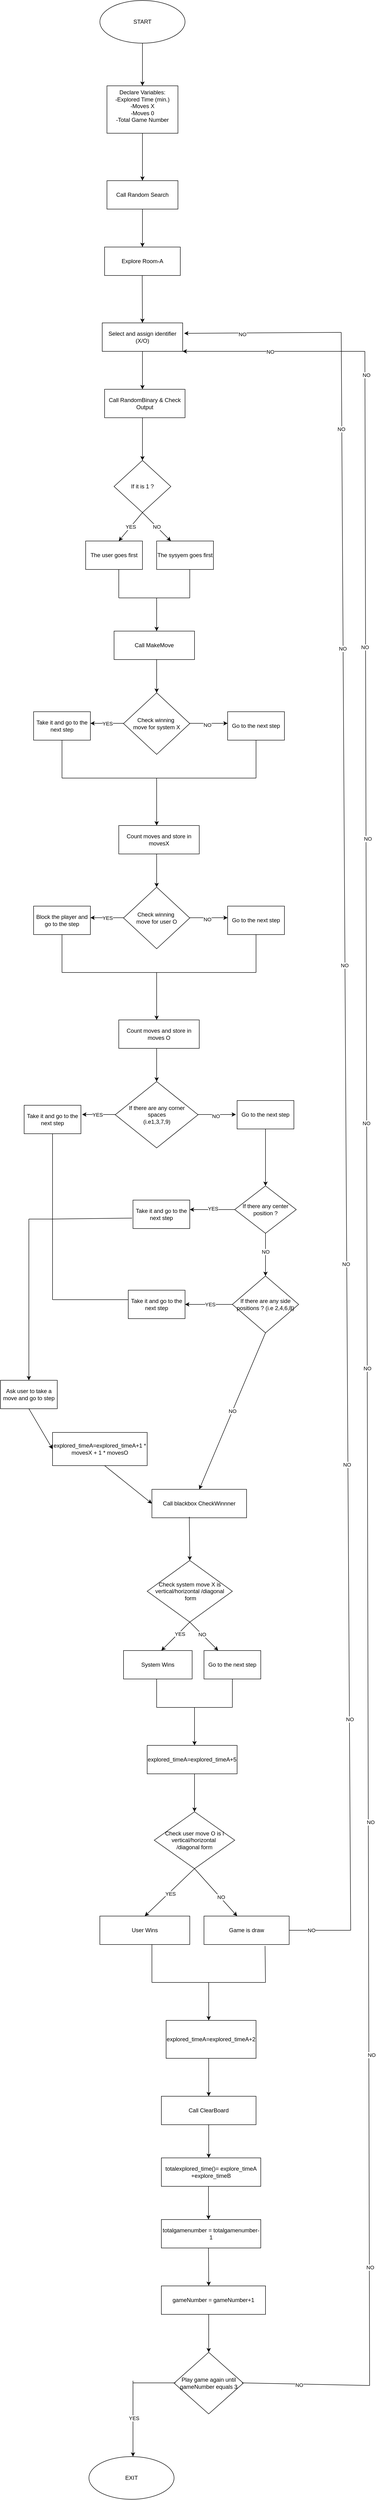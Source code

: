 <mxfile version="21.6.5" type="device">
  <diagram name="Page-1" id="kHryNFfI9QbGABEdglzY">
    <mxGraphModel dx="1290" dy="489" grid="1" gridSize="10" guides="1" tooltips="1" connect="1" arrows="1" fold="1" page="1" pageScale="1" pageWidth="850" pageHeight="1100" math="0" shadow="0">
      <root>
        <mxCell id="0" />
        <mxCell id="1" parent="0" />
        <mxCell id="P1ksJmV45zGPL9x8nw98-1" value="START" style="ellipse;whiteSpace=wrap;html=1;" vertex="1" parent="1">
          <mxGeometry x="370" y="20" width="180" height="90" as="geometry" />
        </mxCell>
        <mxCell id="P1ksJmV45zGPL9x8nw98-2" value="" style="endArrow=classic;html=1;rounded=0;" edge="1" parent="1">
          <mxGeometry width="50" height="50" relative="1" as="geometry">
            <mxPoint x="460" y="110" as="sourcePoint" />
            <mxPoint x="460" y="200" as="targetPoint" />
          </mxGeometry>
        </mxCell>
        <mxCell id="P1ksJmV45zGPL9x8nw98-3" value="&lt;div&gt;Declare Variables:&lt;/div&gt;&lt;div&gt;-Explored Time (min.)&lt;/div&gt;&lt;div&gt;-Moves X&lt;/div&gt;&lt;div&gt;-Moves 0&lt;/div&gt;&lt;div&gt;-Total Game Number&lt;br&gt;&lt;/div&gt;&lt;div&gt;&lt;br&gt;&lt;/div&gt;" style="rounded=0;whiteSpace=wrap;html=1;rotation=0;" vertex="1" parent="1">
          <mxGeometry x="385" y="200" width="150" height="100" as="geometry" />
        </mxCell>
        <mxCell id="P1ksJmV45zGPL9x8nw98-4" value="" style="endArrow=classic;html=1;rounded=0;" edge="1" parent="1">
          <mxGeometry width="50" height="50" relative="1" as="geometry">
            <mxPoint x="460" y="300" as="sourcePoint" />
            <mxPoint x="460" y="400" as="targetPoint" />
          </mxGeometry>
        </mxCell>
        <mxCell id="P1ksJmV45zGPL9x8nw98-5" value="Call Random Search " style="rounded=0;whiteSpace=wrap;html=1;" vertex="1" parent="1">
          <mxGeometry x="385" y="400" width="150" height="60" as="geometry" />
        </mxCell>
        <mxCell id="P1ksJmV45zGPL9x8nw98-6" value="" style="endArrow=classic;html=1;rounded=0;" edge="1" parent="1">
          <mxGeometry width="50" height="50" relative="1" as="geometry">
            <mxPoint x="460" y="460" as="sourcePoint" />
            <mxPoint x="460" y="540" as="targetPoint" />
          </mxGeometry>
        </mxCell>
        <mxCell id="P1ksJmV45zGPL9x8nw98-7" value="Explore Room-A" style="rounded=0;whiteSpace=wrap;html=1;" vertex="1" parent="1">
          <mxGeometry x="380" y="540" width="160" height="60" as="geometry" />
        </mxCell>
        <mxCell id="P1ksJmV45zGPL9x8nw98-8" value="" style="endArrow=classic;html=1;rounded=0;entryX=0.5;entryY=0;entryDx=0;entryDy=0;" edge="1" parent="1" target="P1ksJmV45zGPL9x8nw98-9">
          <mxGeometry width="50" height="50" relative="1" as="geometry">
            <mxPoint x="459.5" y="600" as="sourcePoint" />
            <mxPoint x="459.5" y="695" as="targetPoint" />
          </mxGeometry>
        </mxCell>
        <mxCell id="P1ksJmV45zGPL9x8nw98-9" value="&lt;div&gt;Select and assign identifier &lt;br&gt;&lt;/div&gt;&lt;div&gt;(X/O)&lt;br&gt;&lt;/div&gt;" style="rounded=0;whiteSpace=wrap;html=1;" vertex="1" parent="1">
          <mxGeometry x="375" y="700" width="170" height="60" as="geometry" />
        </mxCell>
        <mxCell id="P1ksJmV45zGPL9x8nw98-10" value="" style="endArrow=classic;html=1;rounded=0;" edge="1" parent="1">
          <mxGeometry width="50" height="50" relative="1" as="geometry">
            <mxPoint x="460" y="760" as="sourcePoint" />
            <mxPoint x="460" y="840" as="targetPoint" />
          </mxGeometry>
        </mxCell>
        <mxCell id="P1ksJmV45zGPL9x8nw98-11" value="Call RandomBinary &amp;amp; Check Output" style="rounded=0;whiteSpace=wrap;html=1;" vertex="1" parent="1">
          <mxGeometry x="380" y="840" width="170" height="60" as="geometry" />
        </mxCell>
        <mxCell id="P1ksJmV45zGPL9x8nw98-12" value="If it is 1 ? " style="rhombus;whiteSpace=wrap;html=1;" vertex="1" parent="1">
          <mxGeometry x="400" y="990" width="120" height="110" as="geometry" />
        </mxCell>
        <mxCell id="P1ksJmV45zGPL9x8nw98-13" value="" style="endArrow=classic;html=1;rounded=0;" edge="1" parent="1">
          <mxGeometry width="50" height="50" relative="1" as="geometry">
            <mxPoint x="460" y="900" as="sourcePoint" />
            <mxPoint x="460" y="990" as="targetPoint" />
          </mxGeometry>
        </mxCell>
        <mxCell id="P1ksJmV45zGPL9x8nw98-15" value="NO" style="endArrow=classic;html=1;rounded=0;" edge="1" parent="1">
          <mxGeometry width="50" height="50" relative="1" as="geometry">
            <mxPoint x="460" y="1100" as="sourcePoint" />
            <mxPoint x="520" y="1160" as="targetPoint" />
          </mxGeometry>
        </mxCell>
        <mxCell id="P1ksJmV45zGPL9x8nw98-16" value="YES" style="endArrow=classic;html=1;rounded=0;exitX=0.5;exitY=1;exitDx=0;exitDy=0;" edge="1" parent="1" source="P1ksJmV45zGPL9x8nw98-12">
          <mxGeometry width="50" height="50" relative="1" as="geometry">
            <mxPoint x="400" y="1150" as="sourcePoint" />
            <mxPoint x="410" y="1160" as="targetPoint" />
          </mxGeometry>
        </mxCell>
        <mxCell id="P1ksJmV45zGPL9x8nw98-17" value="The user goes first" style="rounded=0;whiteSpace=wrap;html=1;" vertex="1" parent="1">
          <mxGeometry x="340" y="1160" width="120" height="60" as="geometry" />
        </mxCell>
        <mxCell id="P1ksJmV45zGPL9x8nw98-18" value="The sysyem goes first" style="rounded=0;whiteSpace=wrap;html=1;" vertex="1" parent="1">
          <mxGeometry x="490" y="1160" width="120" height="60" as="geometry" />
        </mxCell>
        <mxCell id="P1ksJmV45zGPL9x8nw98-19" value="" style="endArrow=none;html=1;rounded=0;" edge="1" parent="1">
          <mxGeometry width="50" height="50" relative="1" as="geometry">
            <mxPoint x="410" y="1280" as="sourcePoint" />
            <mxPoint x="410" y="1220" as="targetPoint" />
          </mxGeometry>
        </mxCell>
        <mxCell id="P1ksJmV45zGPL9x8nw98-20" value="" style="endArrow=none;html=1;rounded=0;" edge="1" parent="1">
          <mxGeometry width="50" height="50" relative="1" as="geometry">
            <mxPoint x="410" y="1280" as="sourcePoint" />
            <mxPoint x="480" y="1280" as="targetPoint" />
          </mxGeometry>
        </mxCell>
        <mxCell id="P1ksJmV45zGPL9x8nw98-21" value="" style="endArrow=none;html=1;rounded=0;" edge="1" parent="1">
          <mxGeometry width="50" height="50" relative="1" as="geometry">
            <mxPoint x="560" y="1280" as="sourcePoint" />
            <mxPoint x="560" y="1220" as="targetPoint" />
          </mxGeometry>
        </mxCell>
        <mxCell id="P1ksJmV45zGPL9x8nw98-24" value="" style="endArrow=none;html=1;rounded=0;" edge="1" parent="1">
          <mxGeometry width="50" height="50" relative="1" as="geometry">
            <mxPoint x="480" y="1280" as="sourcePoint" />
            <mxPoint x="560" y="1280" as="targetPoint" />
          </mxGeometry>
        </mxCell>
        <mxCell id="P1ksJmV45zGPL9x8nw98-27" value="" style="endArrow=classic;html=1;rounded=0;" edge="1" parent="1">
          <mxGeometry width="50" height="50" relative="1" as="geometry">
            <mxPoint x="490" y="1280" as="sourcePoint" />
            <mxPoint x="490" y="1350" as="targetPoint" />
          </mxGeometry>
        </mxCell>
        <mxCell id="P1ksJmV45zGPL9x8nw98-28" value="Call MakeMove" style="rounded=0;whiteSpace=wrap;html=1;" vertex="1" parent="1">
          <mxGeometry x="400" y="1350" width="170" height="60" as="geometry" />
        </mxCell>
        <mxCell id="P1ksJmV45zGPL9x8nw98-29" value="" style="endArrow=classic;html=1;rounded=0;" edge="1" parent="1">
          <mxGeometry width="50" height="50" relative="1" as="geometry">
            <mxPoint x="490" y="1410" as="sourcePoint" />
            <mxPoint x="490" y="1480" as="targetPoint" />
          </mxGeometry>
        </mxCell>
        <mxCell id="P1ksJmV45zGPL9x8nw98-33" value="&lt;div&gt;Check winning&amp;nbsp;&lt;/div&gt;&lt;div&gt;move for system X&lt;br&gt;&lt;/div&gt;" style="rhombus;whiteSpace=wrap;html=1;" vertex="1" parent="1">
          <mxGeometry x="420" y="1480" width="140" height="130" as="geometry" />
        </mxCell>
        <mxCell id="P1ksJmV45zGPL9x8nw98-34" value="" style="endArrow=classic;html=1;rounded=0;" edge="1" parent="1">
          <mxGeometry width="50" height="50" relative="1" as="geometry">
            <mxPoint x="420" y="1544.5" as="sourcePoint" />
            <mxPoint x="350" y="1544.5" as="targetPoint" />
          </mxGeometry>
        </mxCell>
        <mxCell id="P1ksJmV45zGPL9x8nw98-38" value="YES" style="edgeLabel;html=1;align=center;verticalAlign=middle;resizable=0;points=[];" vertex="1" connectable="0" parent="P1ksJmV45zGPL9x8nw98-34">
          <mxGeometry x="-0.029" relative="1" as="geometry">
            <mxPoint as="offset" />
          </mxGeometry>
        </mxCell>
        <mxCell id="P1ksJmV45zGPL9x8nw98-35" value="" style="endArrow=classic;html=1;rounded=0;" edge="1" parent="1">
          <mxGeometry width="50" height="50" relative="1" as="geometry">
            <mxPoint x="560" y="1544.5" as="sourcePoint" />
            <mxPoint x="640" y="1544.5" as="targetPoint" />
          </mxGeometry>
        </mxCell>
        <mxCell id="P1ksJmV45zGPL9x8nw98-39" value="NO" style="edgeLabel;html=1;align=center;verticalAlign=middle;resizable=0;points=[];" vertex="1" connectable="0" parent="P1ksJmV45zGPL9x8nw98-35">
          <mxGeometry x="-0.075" y="-2" relative="1" as="geometry">
            <mxPoint y="1" as="offset" />
          </mxGeometry>
        </mxCell>
        <mxCell id="P1ksJmV45zGPL9x8nw98-36" value="Take it and go to the next step" style="rounded=0;whiteSpace=wrap;html=1;" vertex="1" parent="1">
          <mxGeometry x="230" y="1520" width="120" height="60" as="geometry" />
        </mxCell>
        <mxCell id="P1ksJmV45zGPL9x8nw98-37" value="Go to the next step" style="rounded=0;whiteSpace=wrap;html=1;" vertex="1" parent="1">
          <mxGeometry x="640" y="1520" width="120" height="60" as="geometry" />
        </mxCell>
        <mxCell id="P1ksJmV45zGPL9x8nw98-40" value="" style="endArrow=none;html=1;rounded=0;entryX=0.5;entryY=1;entryDx=0;entryDy=0;" edge="1" parent="1" target="P1ksJmV45zGPL9x8nw98-36">
          <mxGeometry width="50" height="50" relative="1" as="geometry">
            <mxPoint x="290" y="1660" as="sourcePoint" />
            <mxPoint x="300" y="1590" as="targetPoint" />
          </mxGeometry>
        </mxCell>
        <mxCell id="P1ksJmV45zGPL9x8nw98-41" value="" style="endArrow=none;html=1;rounded=0;" edge="1" parent="1">
          <mxGeometry width="50" height="50" relative="1" as="geometry">
            <mxPoint x="290" y="1660" as="sourcePoint" />
            <mxPoint x="700" y="1660" as="targetPoint" />
          </mxGeometry>
        </mxCell>
        <mxCell id="P1ksJmV45zGPL9x8nw98-42" value="" style="endArrow=none;html=1;rounded=0;entryX=0.5;entryY=1;entryDx=0;entryDy=0;" edge="1" parent="1" target="P1ksJmV45zGPL9x8nw98-37">
          <mxGeometry width="50" height="50" relative="1" as="geometry">
            <mxPoint x="700" y="1660" as="sourcePoint" />
            <mxPoint x="740" y="1610" as="targetPoint" />
            <Array as="points">
              <mxPoint x="700" y="1630" />
            </Array>
          </mxGeometry>
        </mxCell>
        <mxCell id="P1ksJmV45zGPL9x8nw98-43" value="" style="endArrow=classic;html=1;rounded=0;" edge="1" parent="1">
          <mxGeometry width="50" height="50" relative="1" as="geometry">
            <mxPoint x="490" y="1660" as="sourcePoint" />
            <mxPoint x="490" y="1760" as="targetPoint" />
            <Array as="points">
              <mxPoint x="490" y="1720" />
            </Array>
          </mxGeometry>
        </mxCell>
        <mxCell id="P1ksJmV45zGPL9x8nw98-44" value="Count moves and store in movesX" style="rounded=0;whiteSpace=wrap;html=1;" vertex="1" parent="1">
          <mxGeometry x="410" y="1760" width="170" height="60" as="geometry" />
        </mxCell>
        <mxCell id="P1ksJmV45zGPL9x8nw98-45" value="" style="endArrow=classic;html=1;rounded=0;" edge="1" parent="1">
          <mxGeometry width="50" height="50" relative="1" as="geometry">
            <mxPoint x="490" y="1820" as="sourcePoint" />
            <mxPoint x="490" y="1890" as="targetPoint" />
          </mxGeometry>
        </mxCell>
        <mxCell id="P1ksJmV45zGPL9x8nw98-48" value="&lt;div&gt;Check winning&amp;nbsp;&lt;/div&gt;&lt;div&gt;move for user O&lt;br&gt;&lt;/div&gt;" style="rhombus;whiteSpace=wrap;html=1;" vertex="1" parent="1">
          <mxGeometry x="420" y="1890" width="140" height="130" as="geometry" />
        </mxCell>
        <mxCell id="P1ksJmV45zGPL9x8nw98-49" value="" style="endArrow=classic;html=1;rounded=0;" edge="1" parent="1">
          <mxGeometry width="50" height="50" relative="1" as="geometry">
            <mxPoint x="420" y="1954.5" as="sourcePoint" />
            <mxPoint x="350" y="1954.5" as="targetPoint" />
          </mxGeometry>
        </mxCell>
        <mxCell id="P1ksJmV45zGPL9x8nw98-50" value="YES" style="edgeLabel;html=1;align=center;verticalAlign=middle;resizable=0;points=[];" vertex="1" connectable="0" parent="P1ksJmV45zGPL9x8nw98-49">
          <mxGeometry x="-0.029" relative="1" as="geometry">
            <mxPoint as="offset" />
          </mxGeometry>
        </mxCell>
        <mxCell id="P1ksJmV45zGPL9x8nw98-51" value="" style="endArrow=classic;html=1;rounded=0;" edge="1" parent="1">
          <mxGeometry width="50" height="50" relative="1" as="geometry">
            <mxPoint x="560" y="1954.5" as="sourcePoint" />
            <mxPoint x="640" y="1954.5" as="targetPoint" />
          </mxGeometry>
        </mxCell>
        <mxCell id="P1ksJmV45zGPL9x8nw98-52" value="NO" style="edgeLabel;html=1;align=center;verticalAlign=middle;resizable=0;points=[];" vertex="1" connectable="0" parent="P1ksJmV45zGPL9x8nw98-51">
          <mxGeometry x="-0.075" y="-2" relative="1" as="geometry">
            <mxPoint y="1" as="offset" />
          </mxGeometry>
        </mxCell>
        <mxCell id="P1ksJmV45zGPL9x8nw98-53" value="Block the player and go to the step " style="rounded=0;whiteSpace=wrap;html=1;" vertex="1" parent="1">
          <mxGeometry x="230" y="1930" width="120" height="60" as="geometry" />
        </mxCell>
        <mxCell id="P1ksJmV45zGPL9x8nw98-54" value="Go to the next step" style="rounded=0;whiteSpace=wrap;html=1;" vertex="1" parent="1">
          <mxGeometry x="640" y="1930" width="120" height="60" as="geometry" />
        </mxCell>
        <mxCell id="P1ksJmV45zGPL9x8nw98-55" value="" style="endArrow=none;html=1;rounded=0;entryX=0.5;entryY=1;entryDx=0;entryDy=0;" edge="1" parent="1" target="P1ksJmV45zGPL9x8nw98-53">
          <mxGeometry width="50" height="50" relative="1" as="geometry">
            <mxPoint x="290" y="2070" as="sourcePoint" />
            <mxPoint x="300" y="2000" as="targetPoint" />
          </mxGeometry>
        </mxCell>
        <mxCell id="P1ksJmV45zGPL9x8nw98-56" value="" style="endArrow=none;html=1;rounded=0;" edge="1" parent="1">
          <mxGeometry width="50" height="50" relative="1" as="geometry">
            <mxPoint x="290" y="2070" as="sourcePoint" />
            <mxPoint x="700" y="2070" as="targetPoint" />
          </mxGeometry>
        </mxCell>
        <mxCell id="P1ksJmV45zGPL9x8nw98-57" value="" style="endArrow=none;html=1;rounded=0;entryX=0.5;entryY=1;entryDx=0;entryDy=0;" edge="1" parent="1" target="P1ksJmV45zGPL9x8nw98-54">
          <mxGeometry width="50" height="50" relative="1" as="geometry">
            <mxPoint x="700" y="2070" as="sourcePoint" />
            <mxPoint x="740" y="2020" as="targetPoint" />
            <Array as="points">
              <mxPoint x="700" y="2040" />
            </Array>
          </mxGeometry>
        </mxCell>
        <mxCell id="P1ksJmV45zGPL9x8nw98-58" value="" style="endArrow=classic;html=1;rounded=0;" edge="1" parent="1">
          <mxGeometry width="50" height="50" relative="1" as="geometry">
            <mxPoint x="490" y="2070" as="sourcePoint" />
            <mxPoint x="490" y="2170" as="targetPoint" />
            <Array as="points">
              <mxPoint x="490" y="2130" />
            </Array>
          </mxGeometry>
        </mxCell>
        <mxCell id="P1ksJmV45zGPL9x8nw98-59" value="Count moves and store in moves O" style="rounded=0;whiteSpace=wrap;html=1;" vertex="1" parent="1">
          <mxGeometry x="410" y="2170" width="170" height="60" as="geometry" />
        </mxCell>
        <mxCell id="P1ksJmV45zGPL9x8nw98-60" value="" style="endArrow=classic;html=1;rounded=0;" edge="1" parent="1">
          <mxGeometry width="50" height="50" relative="1" as="geometry">
            <mxPoint x="490" y="2230" as="sourcePoint" />
            <mxPoint x="490" y="2300" as="targetPoint" />
          </mxGeometry>
        </mxCell>
        <mxCell id="P1ksJmV45zGPL9x8nw98-61" value="&lt;div&gt;If there are any corner &lt;br&gt;&lt;/div&gt;&lt;div&gt;spaces &lt;br&gt;&lt;/div&gt;&lt;div&gt;(i.e1,3,7,9)&lt;br&gt;&lt;/div&gt;" style="rhombus;whiteSpace=wrap;html=1;" vertex="1" parent="1">
          <mxGeometry x="402.5" y="2300" width="175" height="140" as="geometry" />
        </mxCell>
        <mxCell id="P1ksJmV45zGPL9x8nw98-65" value="" style="endArrow=classic;html=1;rounded=0;" edge="1" parent="1">
          <mxGeometry width="50" height="50" relative="1" as="geometry">
            <mxPoint x="577.5" y="2369.5" as="sourcePoint" />
            <mxPoint x="657.5" y="2369.5" as="targetPoint" />
          </mxGeometry>
        </mxCell>
        <mxCell id="P1ksJmV45zGPL9x8nw98-66" value="NO" style="edgeLabel;html=1;align=center;verticalAlign=middle;resizable=0;points=[];" vertex="1" connectable="0" parent="P1ksJmV45zGPL9x8nw98-65">
          <mxGeometry x="-0.075" y="-2" relative="1" as="geometry">
            <mxPoint y="1" as="offset" />
          </mxGeometry>
        </mxCell>
        <mxCell id="P1ksJmV45zGPL9x8nw98-67" value="Take it and go to the next step" style="rounded=0;whiteSpace=wrap;html=1;" vertex="1" parent="1">
          <mxGeometry x="210" y="2350" width="120" height="60" as="geometry" />
        </mxCell>
        <mxCell id="P1ksJmV45zGPL9x8nw98-68" value="Go to the next step" style="rounded=0;whiteSpace=wrap;html=1;" vertex="1" parent="1">
          <mxGeometry x="660" y="2340" width="120" height="60" as="geometry" />
        </mxCell>
        <mxCell id="P1ksJmV45zGPL9x8nw98-69" value="" style="endArrow=none;html=1;rounded=0;entryX=0.5;entryY=1;entryDx=0;entryDy=0;" edge="1" parent="1" target="P1ksJmV45zGPL9x8nw98-67">
          <mxGeometry width="50" height="50" relative="1" as="geometry">
            <mxPoint x="270" y="2590" as="sourcePoint" />
            <mxPoint x="297.5" y="2590" as="targetPoint" />
          </mxGeometry>
        </mxCell>
        <mxCell id="P1ksJmV45zGPL9x8nw98-75" value="" style="endArrow=classic;html=1;rounded=0;" edge="1" parent="1">
          <mxGeometry width="50" height="50" relative="1" as="geometry">
            <mxPoint x="402.5" y="2369.5" as="sourcePoint" />
            <mxPoint x="332.5" y="2369.5" as="targetPoint" />
          </mxGeometry>
        </mxCell>
        <mxCell id="P1ksJmV45zGPL9x8nw98-76" value="YES" style="edgeLabel;html=1;align=center;verticalAlign=middle;resizable=0;points=[];" vertex="1" connectable="0" parent="P1ksJmV45zGPL9x8nw98-75">
          <mxGeometry x="0.1" relative="1" as="geometry">
            <mxPoint x="1" as="offset" />
          </mxGeometry>
        </mxCell>
        <mxCell id="P1ksJmV45zGPL9x8nw98-77" value="" style="endArrow=classic;html=1;rounded=0;" edge="1" parent="1">
          <mxGeometry width="50" height="50" relative="1" as="geometry">
            <mxPoint x="720" y="2400" as="sourcePoint" />
            <mxPoint x="720" y="2520" as="targetPoint" />
          </mxGeometry>
        </mxCell>
        <mxCell id="P1ksJmV45zGPL9x8nw98-78" value="If there any center position ?" style="rhombus;whiteSpace=wrap;html=1;" vertex="1" parent="1">
          <mxGeometry x="655" y="2520" width="130" height="100" as="geometry" />
        </mxCell>
        <mxCell id="P1ksJmV45zGPL9x8nw98-79" value="" style="endArrow=classic;html=1;rounded=0;" edge="1" parent="1">
          <mxGeometry width="50" height="50" relative="1" as="geometry">
            <mxPoint x="655" y="2570" as="sourcePoint" />
            <mxPoint x="560" y="2570" as="targetPoint" />
          </mxGeometry>
        </mxCell>
        <mxCell id="P1ksJmV45zGPL9x8nw98-80" value="YES" style="edgeLabel;html=1;align=center;verticalAlign=middle;resizable=0;points=[];" vertex="1" connectable="0" parent="P1ksJmV45zGPL9x8nw98-79">
          <mxGeometry x="-0.032" y="-2" relative="1" as="geometry">
            <mxPoint as="offset" />
          </mxGeometry>
        </mxCell>
        <mxCell id="P1ksJmV45zGPL9x8nw98-83" value="" style="endArrow=classic;html=1;rounded=0;exitX=0.5;exitY=1;exitDx=0;exitDy=0;" edge="1" parent="1" source="P1ksJmV45zGPL9x8nw98-78">
          <mxGeometry width="50" height="50" relative="1" as="geometry">
            <mxPoint x="730" y="2650" as="sourcePoint" />
            <mxPoint x="720" y="2710" as="targetPoint" />
          </mxGeometry>
        </mxCell>
        <mxCell id="P1ksJmV45zGPL9x8nw98-84" value="NO" style="edgeLabel;html=1;align=center;verticalAlign=middle;resizable=0;points=[];" vertex="1" connectable="0" parent="P1ksJmV45zGPL9x8nw98-83">
          <mxGeometry x="-0.133" relative="1" as="geometry">
            <mxPoint as="offset" />
          </mxGeometry>
        </mxCell>
        <mxCell id="P1ksJmV45zGPL9x8nw98-85" value="Take it and go to the next step" style="rounded=0;whiteSpace=wrap;html=1;" vertex="1" parent="1">
          <mxGeometry x="440" y="2550" width="120" height="60" as="geometry" />
        </mxCell>
        <mxCell id="P1ksJmV45zGPL9x8nw98-86" value="If there are any side positions ? (i.e 2,4,6,8)" style="rhombus;whiteSpace=wrap;html=1;" vertex="1" parent="1">
          <mxGeometry x="650" y="2710" width="140" height="120" as="geometry" />
        </mxCell>
        <mxCell id="P1ksJmV45zGPL9x8nw98-87" value="" style="endArrow=classic;html=1;rounded=0;" edge="1" parent="1">
          <mxGeometry width="50" height="50" relative="1" as="geometry">
            <mxPoint x="650" y="2770" as="sourcePoint" />
            <mxPoint x="550" y="2770" as="targetPoint" />
          </mxGeometry>
        </mxCell>
        <mxCell id="P1ksJmV45zGPL9x8nw98-88" value="YES" style="edgeLabel;html=1;align=center;verticalAlign=middle;resizable=0;points=[];" vertex="1" connectable="0" parent="P1ksJmV45zGPL9x8nw98-87">
          <mxGeometry x="-0.054" relative="1" as="geometry">
            <mxPoint as="offset" />
          </mxGeometry>
        </mxCell>
        <mxCell id="P1ksJmV45zGPL9x8nw98-89" value="Take it and go to the next step" style="rounded=0;whiteSpace=wrap;html=1;" vertex="1" parent="1">
          <mxGeometry x="430" y="2740" width="120" height="60" as="geometry" />
        </mxCell>
        <mxCell id="P1ksJmV45zGPL9x8nw98-91" value="" style="endArrow=none;html=1;rounded=0;entryX=-0.017;entryY=0.633;entryDx=0;entryDy=0;entryPerimeter=0;" edge="1" parent="1" target="P1ksJmV45zGPL9x8nw98-85">
          <mxGeometry width="50" height="50" relative="1" as="geometry">
            <mxPoint x="270" y="2590" as="sourcePoint" />
            <mxPoint x="320" y="2540" as="targetPoint" />
          </mxGeometry>
        </mxCell>
        <mxCell id="P1ksJmV45zGPL9x8nw98-92" value="" style="endArrow=none;html=1;rounded=0;" edge="1" parent="1">
          <mxGeometry width="50" height="50" relative="1" as="geometry">
            <mxPoint x="270" y="2760" as="sourcePoint" />
            <mxPoint x="430" y="2760" as="targetPoint" />
            <Array as="points" />
          </mxGeometry>
        </mxCell>
        <mxCell id="P1ksJmV45zGPL9x8nw98-93" value="" style="endArrow=none;html=1;rounded=0;" edge="1" parent="1">
          <mxGeometry width="50" height="50" relative="1" as="geometry">
            <mxPoint x="270" y="2760" as="sourcePoint" />
            <mxPoint x="270" y="2590" as="targetPoint" />
          </mxGeometry>
        </mxCell>
        <mxCell id="P1ksJmV45zGPL9x8nw98-94" value="NO" style="endArrow=classic;html=1;rounded=0;exitX=0.5;exitY=1;exitDx=0;exitDy=0;entryX=0.5;entryY=0;entryDx=0;entryDy=0;" edge="1" parent="1" source="P1ksJmV45zGPL9x8nw98-86" target="P1ksJmV45zGPL9x8nw98-101">
          <mxGeometry width="50" height="50" relative="1" as="geometry">
            <mxPoint x="710" y="2890" as="sourcePoint" />
            <mxPoint x="720" y="2910" as="targetPoint" />
          </mxGeometry>
        </mxCell>
        <mxCell id="P1ksJmV45zGPL9x8nw98-96" value="" style="endArrow=none;html=1;rounded=0;" edge="1" parent="1">
          <mxGeometry width="50" height="50" relative="1" as="geometry">
            <mxPoint x="220" y="2590" as="sourcePoint" />
            <mxPoint x="270" y="2590" as="targetPoint" />
          </mxGeometry>
        </mxCell>
        <mxCell id="P1ksJmV45zGPL9x8nw98-97" value="" style="endArrow=classic;html=1;rounded=0;" edge="1" parent="1">
          <mxGeometry width="50" height="50" relative="1" as="geometry">
            <mxPoint x="220" y="2590" as="sourcePoint" />
            <mxPoint x="220" y="2930" as="targetPoint" />
          </mxGeometry>
        </mxCell>
        <mxCell id="P1ksJmV45zGPL9x8nw98-98" value="Ask user to take a move and go to step" style="rounded=0;whiteSpace=wrap;html=1;" vertex="1" parent="1">
          <mxGeometry x="160" y="2930" width="120" height="60" as="geometry" />
        </mxCell>
        <mxCell id="P1ksJmV45zGPL9x8nw98-99" value="explored_timeA=explored_timeA+1 * movesX + 1 * movesO" style="rounded=0;whiteSpace=wrap;html=1;" vertex="1" parent="1">
          <mxGeometry x="270" y="3040" width="200" height="70" as="geometry" />
        </mxCell>
        <mxCell id="P1ksJmV45zGPL9x8nw98-100" value="" style="endArrow=classic;html=1;rounded=0;entryX=0;entryY=0.5;entryDx=0;entryDy=0;" edge="1" parent="1" target="P1ksJmV45zGPL9x8nw98-99">
          <mxGeometry width="50" height="50" relative="1" as="geometry">
            <mxPoint x="220" y="2990" as="sourcePoint" />
            <mxPoint x="270" y="2940" as="targetPoint" />
          </mxGeometry>
        </mxCell>
        <mxCell id="P1ksJmV45zGPL9x8nw98-101" value="Call blackbox CheckWinnner" style="rounded=0;whiteSpace=wrap;html=1;" vertex="1" parent="1">
          <mxGeometry x="480" y="3160" width="200" height="60" as="geometry" />
        </mxCell>
        <mxCell id="P1ksJmV45zGPL9x8nw98-102" value="" style="endArrow=classic;html=1;rounded=0;entryX=0;entryY=0.5;entryDx=0;entryDy=0;" edge="1" parent="1" target="P1ksJmV45zGPL9x8nw98-101">
          <mxGeometry width="50" height="50" relative="1" as="geometry">
            <mxPoint x="380" y="3110" as="sourcePoint" />
            <mxPoint x="470" y="3190" as="targetPoint" />
          </mxGeometry>
        </mxCell>
        <mxCell id="P1ksJmV45zGPL9x8nw98-103" value="&lt;div&gt;Check system move X is vertical/horizontal /diagonal&lt;/div&gt;&lt;div&gt;&amp;nbsp;form&lt;/div&gt;" style="rhombus;whiteSpace=wrap;html=1;" vertex="1" parent="1">
          <mxGeometry x="470" y="3310" width="180" height="130" as="geometry" />
        </mxCell>
        <mxCell id="P1ksJmV45zGPL9x8nw98-104" value="" style="endArrow=classic;html=1;rounded=0;exitX=0.395;exitY=0.967;exitDx=0;exitDy=0;exitPerimeter=0;entryX=0.5;entryY=0;entryDx=0;entryDy=0;" edge="1" parent="1" source="P1ksJmV45zGPL9x8nw98-101" target="P1ksJmV45zGPL9x8nw98-103">
          <mxGeometry width="50" height="50" relative="1" as="geometry">
            <mxPoint x="570" y="3270" as="sourcePoint" />
            <mxPoint x="620" y="3220" as="targetPoint" />
          </mxGeometry>
        </mxCell>
        <mxCell id="P1ksJmV45zGPL9x8nw98-105" value="" style="endArrow=classic;html=1;rounded=0;" edge="1" parent="1">
          <mxGeometry width="50" height="50" relative="1" as="geometry">
            <mxPoint x="560" y="3440" as="sourcePoint" />
            <mxPoint x="500" y="3500" as="targetPoint" />
          </mxGeometry>
        </mxCell>
        <mxCell id="P1ksJmV45zGPL9x8nw98-106" value="YES" style="edgeLabel;html=1;align=center;verticalAlign=middle;resizable=0;points=[];" vertex="1" connectable="0" parent="P1ksJmV45zGPL9x8nw98-105">
          <mxGeometry x="-0.235" y="3" relative="1" as="geometry">
            <mxPoint as="offset" />
          </mxGeometry>
        </mxCell>
        <mxCell id="P1ksJmV45zGPL9x8nw98-107" value="" style="endArrow=classic;html=1;rounded=0;" edge="1" parent="1">
          <mxGeometry width="50" height="50" relative="1" as="geometry">
            <mxPoint x="560" y="3440" as="sourcePoint" />
            <mxPoint x="620" y="3500" as="targetPoint" />
          </mxGeometry>
        </mxCell>
        <mxCell id="P1ksJmV45zGPL9x8nw98-108" value="NO" style="edgeLabel;html=1;align=center;verticalAlign=middle;resizable=0;points=[];" vertex="1" connectable="0" parent="P1ksJmV45zGPL9x8nw98-107">
          <mxGeometry x="-0.135" relative="1" as="geometry">
            <mxPoint as="offset" />
          </mxGeometry>
        </mxCell>
        <mxCell id="P1ksJmV45zGPL9x8nw98-110" value="System Wins" style="rounded=0;whiteSpace=wrap;html=1;" vertex="1" parent="1">
          <mxGeometry x="420" y="3500" width="145" height="60" as="geometry" />
        </mxCell>
        <mxCell id="P1ksJmV45zGPL9x8nw98-111" value="Go to the next step" style="rounded=0;whiteSpace=wrap;html=1;" vertex="1" parent="1">
          <mxGeometry x="590" y="3500" width="120" height="60" as="geometry" />
        </mxCell>
        <mxCell id="P1ksJmV45zGPL9x8nw98-112" value="" style="endArrow=none;html=1;rounded=0;" edge="1" parent="1">
          <mxGeometry width="50" height="50" relative="1" as="geometry">
            <mxPoint x="490" y="3620" as="sourcePoint" />
            <mxPoint x="490" y="3560" as="targetPoint" />
          </mxGeometry>
        </mxCell>
        <mxCell id="P1ksJmV45zGPL9x8nw98-113" value="" style="endArrow=none;html=1;rounded=0;" edge="1" parent="1">
          <mxGeometry width="50" height="50" relative="1" as="geometry">
            <mxPoint x="490" y="3620" as="sourcePoint" />
            <mxPoint x="650" y="3620" as="targetPoint" />
          </mxGeometry>
        </mxCell>
        <mxCell id="P1ksJmV45zGPL9x8nw98-114" value="" style="endArrow=none;html=1;rounded=0;entryX=0.5;entryY=1;entryDx=0;entryDy=0;" edge="1" parent="1" target="P1ksJmV45zGPL9x8nw98-111">
          <mxGeometry width="50" height="50" relative="1" as="geometry">
            <mxPoint x="650" y="3620" as="sourcePoint" />
            <mxPoint x="730" y="3570" as="targetPoint" />
          </mxGeometry>
        </mxCell>
        <mxCell id="P1ksJmV45zGPL9x8nw98-115" value="" style="endArrow=classic;html=1;rounded=0;" edge="1" parent="1">
          <mxGeometry width="50" height="50" relative="1" as="geometry">
            <mxPoint x="570" y="3620" as="sourcePoint" />
            <mxPoint x="570" y="3700" as="targetPoint" />
          </mxGeometry>
        </mxCell>
        <mxCell id="P1ksJmV45zGPL9x8nw98-117" value="explored_timeA=explored_timeA+5" style="rounded=0;whiteSpace=wrap;html=1;" vertex="1" parent="1">
          <mxGeometry x="470" y="3700" width="190" height="60" as="geometry" />
        </mxCell>
        <mxCell id="P1ksJmV45zGPL9x8nw98-118" value="" style="endArrow=classic;html=1;rounded=0;" edge="1" parent="1">
          <mxGeometry width="50" height="50" relative="1" as="geometry">
            <mxPoint x="570" y="3760" as="sourcePoint" />
            <mxPoint x="570" y="3840" as="targetPoint" />
          </mxGeometry>
        </mxCell>
        <mxCell id="P1ksJmV45zGPL9x8nw98-119" value="&lt;div&gt;Check user move O is i vertical/horizontal&amp;nbsp;&lt;/div&gt;&lt;div&gt;/diagonal form&lt;/div&gt;" style="rhombus;whiteSpace=wrap;html=1;" vertex="1" parent="1">
          <mxGeometry x="485" y="3840" width="170" height="120" as="geometry" />
        </mxCell>
        <mxCell id="P1ksJmV45zGPL9x8nw98-120" value="" style="endArrow=classic;html=1;rounded=0;entryX=0.5;entryY=0;entryDx=0;entryDy=0;" edge="1" parent="1" target="P1ksJmV45zGPL9x8nw98-121">
          <mxGeometry width="50" height="50" relative="1" as="geometry">
            <mxPoint x="570" y="3960" as="sourcePoint" />
            <mxPoint x="520" y="4010" as="targetPoint" />
          </mxGeometry>
        </mxCell>
        <mxCell id="P1ksJmV45zGPL9x8nw98-123" value="YES" style="edgeLabel;html=1;align=center;verticalAlign=middle;resizable=0;points=[];" vertex="1" connectable="0" parent="P1ksJmV45zGPL9x8nw98-120">
          <mxGeometry x="0.014" y="3" relative="1" as="geometry">
            <mxPoint as="offset" />
          </mxGeometry>
        </mxCell>
        <mxCell id="P1ksJmV45zGPL9x8nw98-121" value="User Wins" style="rounded=0;whiteSpace=wrap;html=1;" vertex="1" parent="1">
          <mxGeometry x="370" y="4060" width="190" height="60" as="geometry" />
        </mxCell>
        <mxCell id="P1ksJmV45zGPL9x8nw98-124" value="" style="endArrow=classic;html=1;rounded=0;" edge="1" parent="1">
          <mxGeometry width="50" height="50" relative="1" as="geometry">
            <mxPoint x="570" y="3960" as="sourcePoint" />
            <mxPoint x="660" y="4060" as="targetPoint" />
          </mxGeometry>
        </mxCell>
        <mxCell id="P1ksJmV45zGPL9x8nw98-128" value="NO" style="edgeLabel;html=1;align=center;verticalAlign=middle;resizable=0;points=[];" vertex="1" connectable="0" parent="P1ksJmV45zGPL9x8nw98-124">
          <mxGeometry x="0.21" y="1" relative="1" as="geometry">
            <mxPoint as="offset" />
          </mxGeometry>
        </mxCell>
        <mxCell id="P1ksJmV45zGPL9x8nw98-125" value="Game is draw" style="rounded=0;whiteSpace=wrap;html=1;" vertex="1" parent="1">
          <mxGeometry x="590" y="4060" width="180" height="60" as="geometry" />
        </mxCell>
        <mxCell id="P1ksJmV45zGPL9x8nw98-130" value="" style="endArrow=none;html=1;rounded=0;" edge="1" parent="1">
          <mxGeometry width="50" height="50" relative="1" as="geometry">
            <mxPoint x="770" y="4090" as="sourcePoint" />
            <mxPoint x="900" y="4090" as="targetPoint" />
          </mxGeometry>
        </mxCell>
        <mxCell id="P1ksJmV45zGPL9x8nw98-173" value="NO" style="edgeLabel;html=1;align=center;verticalAlign=middle;resizable=0;points=[];" vertex="1" connectable="0" parent="P1ksJmV45zGPL9x8nw98-130">
          <mxGeometry x="-0.277" relative="1" as="geometry">
            <mxPoint as="offset" />
          </mxGeometry>
        </mxCell>
        <mxCell id="P1ksJmV45zGPL9x8nw98-131" value="" style="endArrow=none;html=1;rounded=0;" edge="1" parent="1">
          <mxGeometry width="50" height="50" relative="1" as="geometry">
            <mxPoint x="900" y="4090" as="sourcePoint" />
            <mxPoint x="880" y="720" as="targetPoint" />
          </mxGeometry>
        </mxCell>
        <mxCell id="P1ksJmV45zGPL9x8nw98-174" value="NO" style="edgeLabel;html=1;align=center;verticalAlign=middle;resizable=0;points=[];" vertex="1" connectable="0" parent="P1ksJmV45zGPL9x8nw98-131">
          <mxGeometry x="-0.736" relative="1" as="geometry">
            <mxPoint as="offset" />
          </mxGeometry>
        </mxCell>
        <mxCell id="P1ksJmV45zGPL9x8nw98-175" value="NO" style="edgeLabel;html=1;align=center;verticalAlign=middle;resizable=0;points=[];" vertex="1" connectable="0" parent="P1ksJmV45zGPL9x8nw98-131">
          <mxGeometry x="-0.417" y="2" relative="1" as="geometry">
            <mxPoint as="offset" />
          </mxGeometry>
        </mxCell>
        <mxCell id="P1ksJmV45zGPL9x8nw98-176" value="NO" style="edgeLabel;html=1;align=center;verticalAlign=middle;resizable=0;points=[];" vertex="1" connectable="0" parent="P1ksJmV45zGPL9x8nw98-131">
          <mxGeometry x="-0.166" y="2" relative="1" as="geometry">
            <mxPoint as="offset" />
          </mxGeometry>
        </mxCell>
        <mxCell id="P1ksJmV45zGPL9x8nw98-178" value="NO" style="edgeLabel;html=1;align=center;verticalAlign=middle;resizable=0;points=[];" vertex="1" connectable="0" parent="P1ksJmV45zGPL9x8nw98-131">
          <mxGeometry x="0.208" y="1" relative="1" as="geometry">
            <mxPoint as="offset" />
          </mxGeometry>
        </mxCell>
        <mxCell id="P1ksJmV45zGPL9x8nw98-181" value="NO" style="edgeLabel;html=1;align=center;verticalAlign=middle;resizable=0;points=[];" vertex="1" connectable="0" parent="P1ksJmV45zGPL9x8nw98-131">
          <mxGeometry x="0.604" y="1" relative="1" as="geometry">
            <mxPoint as="offset" />
          </mxGeometry>
        </mxCell>
        <mxCell id="P1ksJmV45zGPL9x8nw98-182" value="NO" style="edgeLabel;html=1;align=center;verticalAlign=middle;resizable=0;points=[];" vertex="1" connectable="0" parent="P1ksJmV45zGPL9x8nw98-131">
          <mxGeometry x="0.879" y="1" relative="1" as="geometry">
            <mxPoint as="offset" />
          </mxGeometry>
        </mxCell>
        <mxCell id="P1ksJmV45zGPL9x8nw98-132" value="" style="endArrow=classic;html=1;rounded=0;entryX=1.018;entryY=0.367;entryDx=0;entryDy=0;entryPerimeter=0;" edge="1" parent="1" target="P1ksJmV45zGPL9x8nw98-9">
          <mxGeometry width="50" height="50" relative="1" as="geometry">
            <mxPoint x="880" y="720" as="sourcePoint" />
            <mxPoint x="930" y="670" as="targetPoint" />
          </mxGeometry>
        </mxCell>
        <mxCell id="P1ksJmV45zGPL9x8nw98-185" value="NO" style="edgeLabel;html=1;align=center;verticalAlign=middle;resizable=0;points=[];" vertex="1" connectable="0" parent="P1ksJmV45zGPL9x8nw98-132">
          <mxGeometry x="0.259" y="2" relative="1" as="geometry">
            <mxPoint as="offset" />
          </mxGeometry>
        </mxCell>
        <mxCell id="P1ksJmV45zGPL9x8nw98-133" value="" style="endArrow=none;html=1;rounded=0;" edge="1" parent="1">
          <mxGeometry width="50" height="50" relative="1" as="geometry">
            <mxPoint x="480" y="4200" as="sourcePoint" />
            <mxPoint x="480" y="4120" as="targetPoint" />
          </mxGeometry>
        </mxCell>
        <mxCell id="P1ksJmV45zGPL9x8nw98-134" value="" style="endArrow=none;html=1;rounded=0;" edge="1" parent="1">
          <mxGeometry width="50" height="50" relative="1" as="geometry">
            <mxPoint x="480" y="4200" as="sourcePoint" />
            <mxPoint x="720" y="4200" as="targetPoint" />
          </mxGeometry>
        </mxCell>
        <mxCell id="P1ksJmV45zGPL9x8nw98-135" value="" style="endArrow=none;html=1;rounded=0;entryX=0.717;entryY=1.05;entryDx=0;entryDy=0;entryPerimeter=0;" edge="1" parent="1" target="P1ksJmV45zGPL9x8nw98-125">
          <mxGeometry width="50" height="50" relative="1" as="geometry">
            <mxPoint x="720" y="4200" as="sourcePoint" />
            <mxPoint x="770" y="4150" as="targetPoint" />
          </mxGeometry>
        </mxCell>
        <mxCell id="P1ksJmV45zGPL9x8nw98-136" value="" style="endArrow=classic;html=1;rounded=0;" edge="1" parent="1">
          <mxGeometry width="50" height="50" relative="1" as="geometry">
            <mxPoint x="600" y="4200" as="sourcePoint" />
            <mxPoint x="600" y="4280" as="targetPoint" />
          </mxGeometry>
        </mxCell>
        <mxCell id="P1ksJmV45zGPL9x8nw98-137" value="explored_timeA=explored_timeA+2" style="rounded=0;whiteSpace=wrap;html=1;" vertex="1" parent="1">
          <mxGeometry x="510" y="4280" width="190" height="80" as="geometry" />
        </mxCell>
        <mxCell id="P1ksJmV45zGPL9x8nw98-140" value="" style="endArrow=classic;html=1;rounded=0;" edge="1" parent="1">
          <mxGeometry width="50" height="50" relative="1" as="geometry">
            <mxPoint x="600" y="4360" as="sourcePoint" />
            <mxPoint x="600" y="4440" as="targetPoint" />
          </mxGeometry>
        </mxCell>
        <mxCell id="P1ksJmV45zGPL9x8nw98-141" value="Call ClearBoard" style="rounded=0;whiteSpace=wrap;html=1;" vertex="1" parent="1">
          <mxGeometry x="500" y="4440" width="200" height="60" as="geometry" />
        </mxCell>
        <mxCell id="P1ksJmV45zGPL9x8nw98-142" value="" style="endArrow=classic;html=1;rounded=0;" edge="1" parent="1">
          <mxGeometry width="50" height="50" relative="1" as="geometry">
            <mxPoint x="600" y="4500" as="sourcePoint" />
            <mxPoint x="600" y="4570" as="targetPoint" />
          </mxGeometry>
        </mxCell>
        <mxCell id="P1ksJmV45zGPL9x8nw98-143" value="totalexplored_time()= explore_timeA +explore_timeB" style="rounded=0;whiteSpace=wrap;html=1;" vertex="1" parent="1">
          <mxGeometry x="500" y="4570" width="210" height="60" as="geometry" />
        </mxCell>
        <mxCell id="P1ksJmV45zGPL9x8nw98-144" value="" style="endArrow=classic;html=1;rounded=0;" edge="1" parent="1">
          <mxGeometry width="50" height="50" relative="1" as="geometry">
            <mxPoint x="599.5" y="4630" as="sourcePoint" />
            <mxPoint x="599.5" y="4700" as="targetPoint" />
          </mxGeometry>
        </mxCell>
        <mxCell id="P1ksJmV45zGPL9x8nw98-147" value="totalgamenumber = totalgamenumber-1" style="rounded=0;whiteSpace=wrap;html=1;" vertex="1" parent="1">
          <mxGeometry x="500" y="4700" width="210" height="60" as="geometry" />
        </mxCell>
        <mxCell id="P1ksJmV45zGPL9x8nw98-149" value="" style="endArrow=classic;html=1;rounded=0;" edge="1" parent="1">
          <mxGeometry width="50" height="50" relative="1" as="geometry">
            <mxPoint x="599.5" y="4760" as="sourcePoint" />
            <mxPoint x="600" y="4840" as="targetPoint" />
          </mxGeometry>
        </mxCell>
        <mxCell id="P1ksJmV45zGPL9x8nw98-150" value="gameNumber = gameNumber+1" style="rounded=0;whiteSpace=wrap;html=1;" vertex="1" parent="1">
          <mxGeometry x="500" y="4840" width="220" height="60" as="geometry" />
        </mxCell>
        <mxCell id="P1ksJmV45zGPL9x8nw98-152" value="" style="endArrow=classic;html=1;rounded=0;" edge="1" parent="1">
          <mxGeometry width="50" height="50" relative="1" as="geometry">
            <mxPoint x="600" y="4900" as="sourcePoint" />
            <mxPoint x="600" y="4980" as="targetPoint" />
          </mxGeometry>
        </mxCell>
        <mxCell id="P1ksJmV45zGPL9x8nw98-154" value="Play game again until gameNumber equals 3" style="rhombus;whiteSpace=wrap;html=1;" vertex="1" parent="1">
          <mxGeometry x="526.87" y="4980" width="146.25" height="130" as="geometry" />
        </mxCell>
        <mxCell id="P1ksJmV45zGPL9x8nw98-158" value="" style="endArrow=none;html=1;rounded=0;" edge="1" parent="1">
          <mxGeometry width="50" height="50" relative="1" as="geometry">
            <mxPoint x="440" y="5044.5" as="sourcePoint" />
            <mxPoint x="530" y="5044.5" as="targetPoint" />
          </mxGeometry>
        </mxCell>
        <mxCell id="P1ksJmV45zGPL9x8nw98-160" value="" style="endArrow=classic;html=1;rounded=0;" edge="1" parent="1">
          <mxGeometry width="50" height="50" relative="1" as="geometry">
            <mxPoint x="440" y="5040" as="sourcePoint" />
            <mxPoint x="440" y="5200" as="targetPoint" />
          </mxGeometry>
        </mxCell>
        <mxCell id="P1ksJmV45zGPL9x8nw98-161" value="YES" style="edgeLabel;html=1;align=center;verticalAlign=middle;resizable=0;points=[];" vertex="1" connectable="0" parent="P1ksJmV45zGPL9x8nw98-160">
          <mxGeometry x="-0.013" y="2" relative="1" as="geometry">
            <mxPoint as="offset" />
          </mxGeometry>
        </mxCell>
        <mxCell id="P1ksJmV45zGPL9x8nw98-162" value="EXIT" style="ellipse;whiteSpace=wrap;html=1;" vertex="1" parent="1">
          <mxGeometry x="346.87" y="5200" width="180" height="90" as="geometry" />
        </mxCell>
        <mxCell id="P1ksJmV45zGPL9x8nw98-164" value="" style="endArrow=none;html=1;rounded=0;exitX=0.979;exitY=0.496;exitDx=0;exitDy=0;exitPerimeter=0;" edge="1" parent="1" source="P1ksJmV45zGPL9x8nw98-154">
          <mxGeometry width="50" height="50" relative="1" as="geometry">
            <mxPoint x="680" y="5044.5" as="sourcePoint" />
            <mxPoint x="940" y="5050" as="targetPoint" />
          </mxGeometry>
        </mxCell>
        <mxCell id="P1ksJmV45zGPL9x8nw98-166" value="NO" style="edgeLabel;html=1;align=center;verticalAlign=middle;resizable=0;points=[];" vertex="1" connectable="0" parent="P1ksJmV45zGPL9x8nw98-164">
          <mxGeometry x="-0.108" y="-2" relative="1" as="geometry">
            <mxPoint as="offset" />
          </mxGeometry>
        </mxCell>
        <mxCell id="P1ksJmV45zGPL9x8nw98-168" value="NO" style="endArrow=none;html=1;rounded=0;" edge="1" parent="1">
          <mxGeometry width="50" height="50" relative="1" as="geometry">
            <mxPoint x="940" y="5050" as="sourcePoint" />
            <mxPoint x="930" y="760" as="targetPoint" />
          </mxGeometry>
        </mxCell>
        <mxCell id="P1ksJmV45zGPL9x8nw98-170" value="NO" style="edgeLabel;html=1;align=center;verticalAlign=middle;resizable=0;points=[];" vertex="1" connectable="0" parent="P1ksJmV45zGPL9x8nw98-168">
          <mxGeometry x="-0.884" y="-1" relative="1" as="geometry">
            <mxPoint as="offset" />
          </mxGeometry>
        </mxCell>
        <mxCell id="P1ksJmV45zGPL9x8nw98-171" value="NO" style="edgeLabel;html=1;align=center;verticalAlign=middle;resizable=0;points=[];" vertex="1" connectable="0" parent="P1ksJmV45zGPL9x8nw98-168">
          <mxGeometry x="-0.675" y="-5" relative="1" as="geometry">
            <mxPoint as="offset" />
          </mxGeometry>
        </mxCell>
        <mxCell id="P1ksJmV45zGPL9x8nw98-172" value="NO" style="edgeLabel;html=1;align=center;verticalAlign=middle;resizable=0;points=[];" vertex="1" connectable="0" parent="P1ksJmV45zGPL9x8nw98-168">
          <mxGeometry x="-0.446" y="-5" relative="1" as="geometry">
            <mxPoint as="offset" />
          </mxGeometry>
        </mxCell>
        <mxCell id="P1ksJmV45zGPL9x8nw98-177" value="NO" style="edgeLabel;html=1;align=center;verticalAlign=middle;resizable=0;points=[];" vertex="1" connectable="0" parent="P1ksJmV45zGPL9x8nw98-168">
          <mxGeometry x="0.241" y="1" relative="1" as="geometry">
            <mxPoint as="offset" />
          </mxGeometry>
        </mxCell>
        <mxCell id="P1ksJmV45zGPL9x8nw98-179" value="NO" style="edgeLabel;html=1;align=center;verticalAlign=middle;resizable=0;points=[];" vertex="1" connectable="0" parent="P1ksJmV45zGPL9x8nw98-168">
          <mxGeometry x="0.521" y="-3" relative="1" as="geometry">
            <mxPoint as="offset" />
          </mxGeometry>
        </mxCell>
        <mxCell id="P1ksJmV45zGPL9x8nw98-180" value="NO" style="edgeLabel;html=1;align=center;verticalAlign=middle;resizable=0;points=[];" vertex="1" connectable="0" parent="P1ksJmV45zGPL9x8nw98-168">
          <mxGeometry x="0.709" y="2" relative="1" as="geometry">
            <mxPoint as="offset" />
          </mxGeometry>
        </mxCell>
        <mxCell id="P1ksJmV45zGPL9x8nw98-183" value="NO" style="edgeLabel;html=1;align=center;verticalAlign=middle;resizable=0;points=[];" vertex="1" connectable="0" parent="P1ksJmV45zGPL9x8nw98-168">
          <mxGeometry x="0.977" y="-3" relative="1" as="geometry">
            <mxPoint as="offset" />
          </mxGeometry>
        </mxCell>
        <mxCell id="P1ksJmV45zGPL9x8nw98-169" value="" style="endArrow=classic;html=1;rounded=0;entryX=1;entryY=1;entryDx=0;entryDy=0;" edge="1" parent="1" target="P1ksJmV45zGPL9x8nw98-9">
          <mxGeometry width="50" height="50" relative="1" as="geometry">
            <mxPoint x="930" y="760" as="sourcePoint" />
            <mxPoint x="980" y="710" as="targetPoint" />
          </mxGeometry>
        </mxCell>
        <mxCell id="P1ksJmV45zGPL9x8nw98-184" value="NO" style="edgeLabel;html=1;align=center;verticalAlign=middle;resizable=0;points=[];" vertex="1" connectable="0" parent="P1ksJmV45zGPL9x8nw98-169">
          <mxGeometry x="0.039" y="1" relative="1" as="geometry">
            <mxPoint as="offset" />
          </mxGeometry>
        </mxCell>
      </root>
    </mxGraphModel>
  </diagram>
</mxfile>
